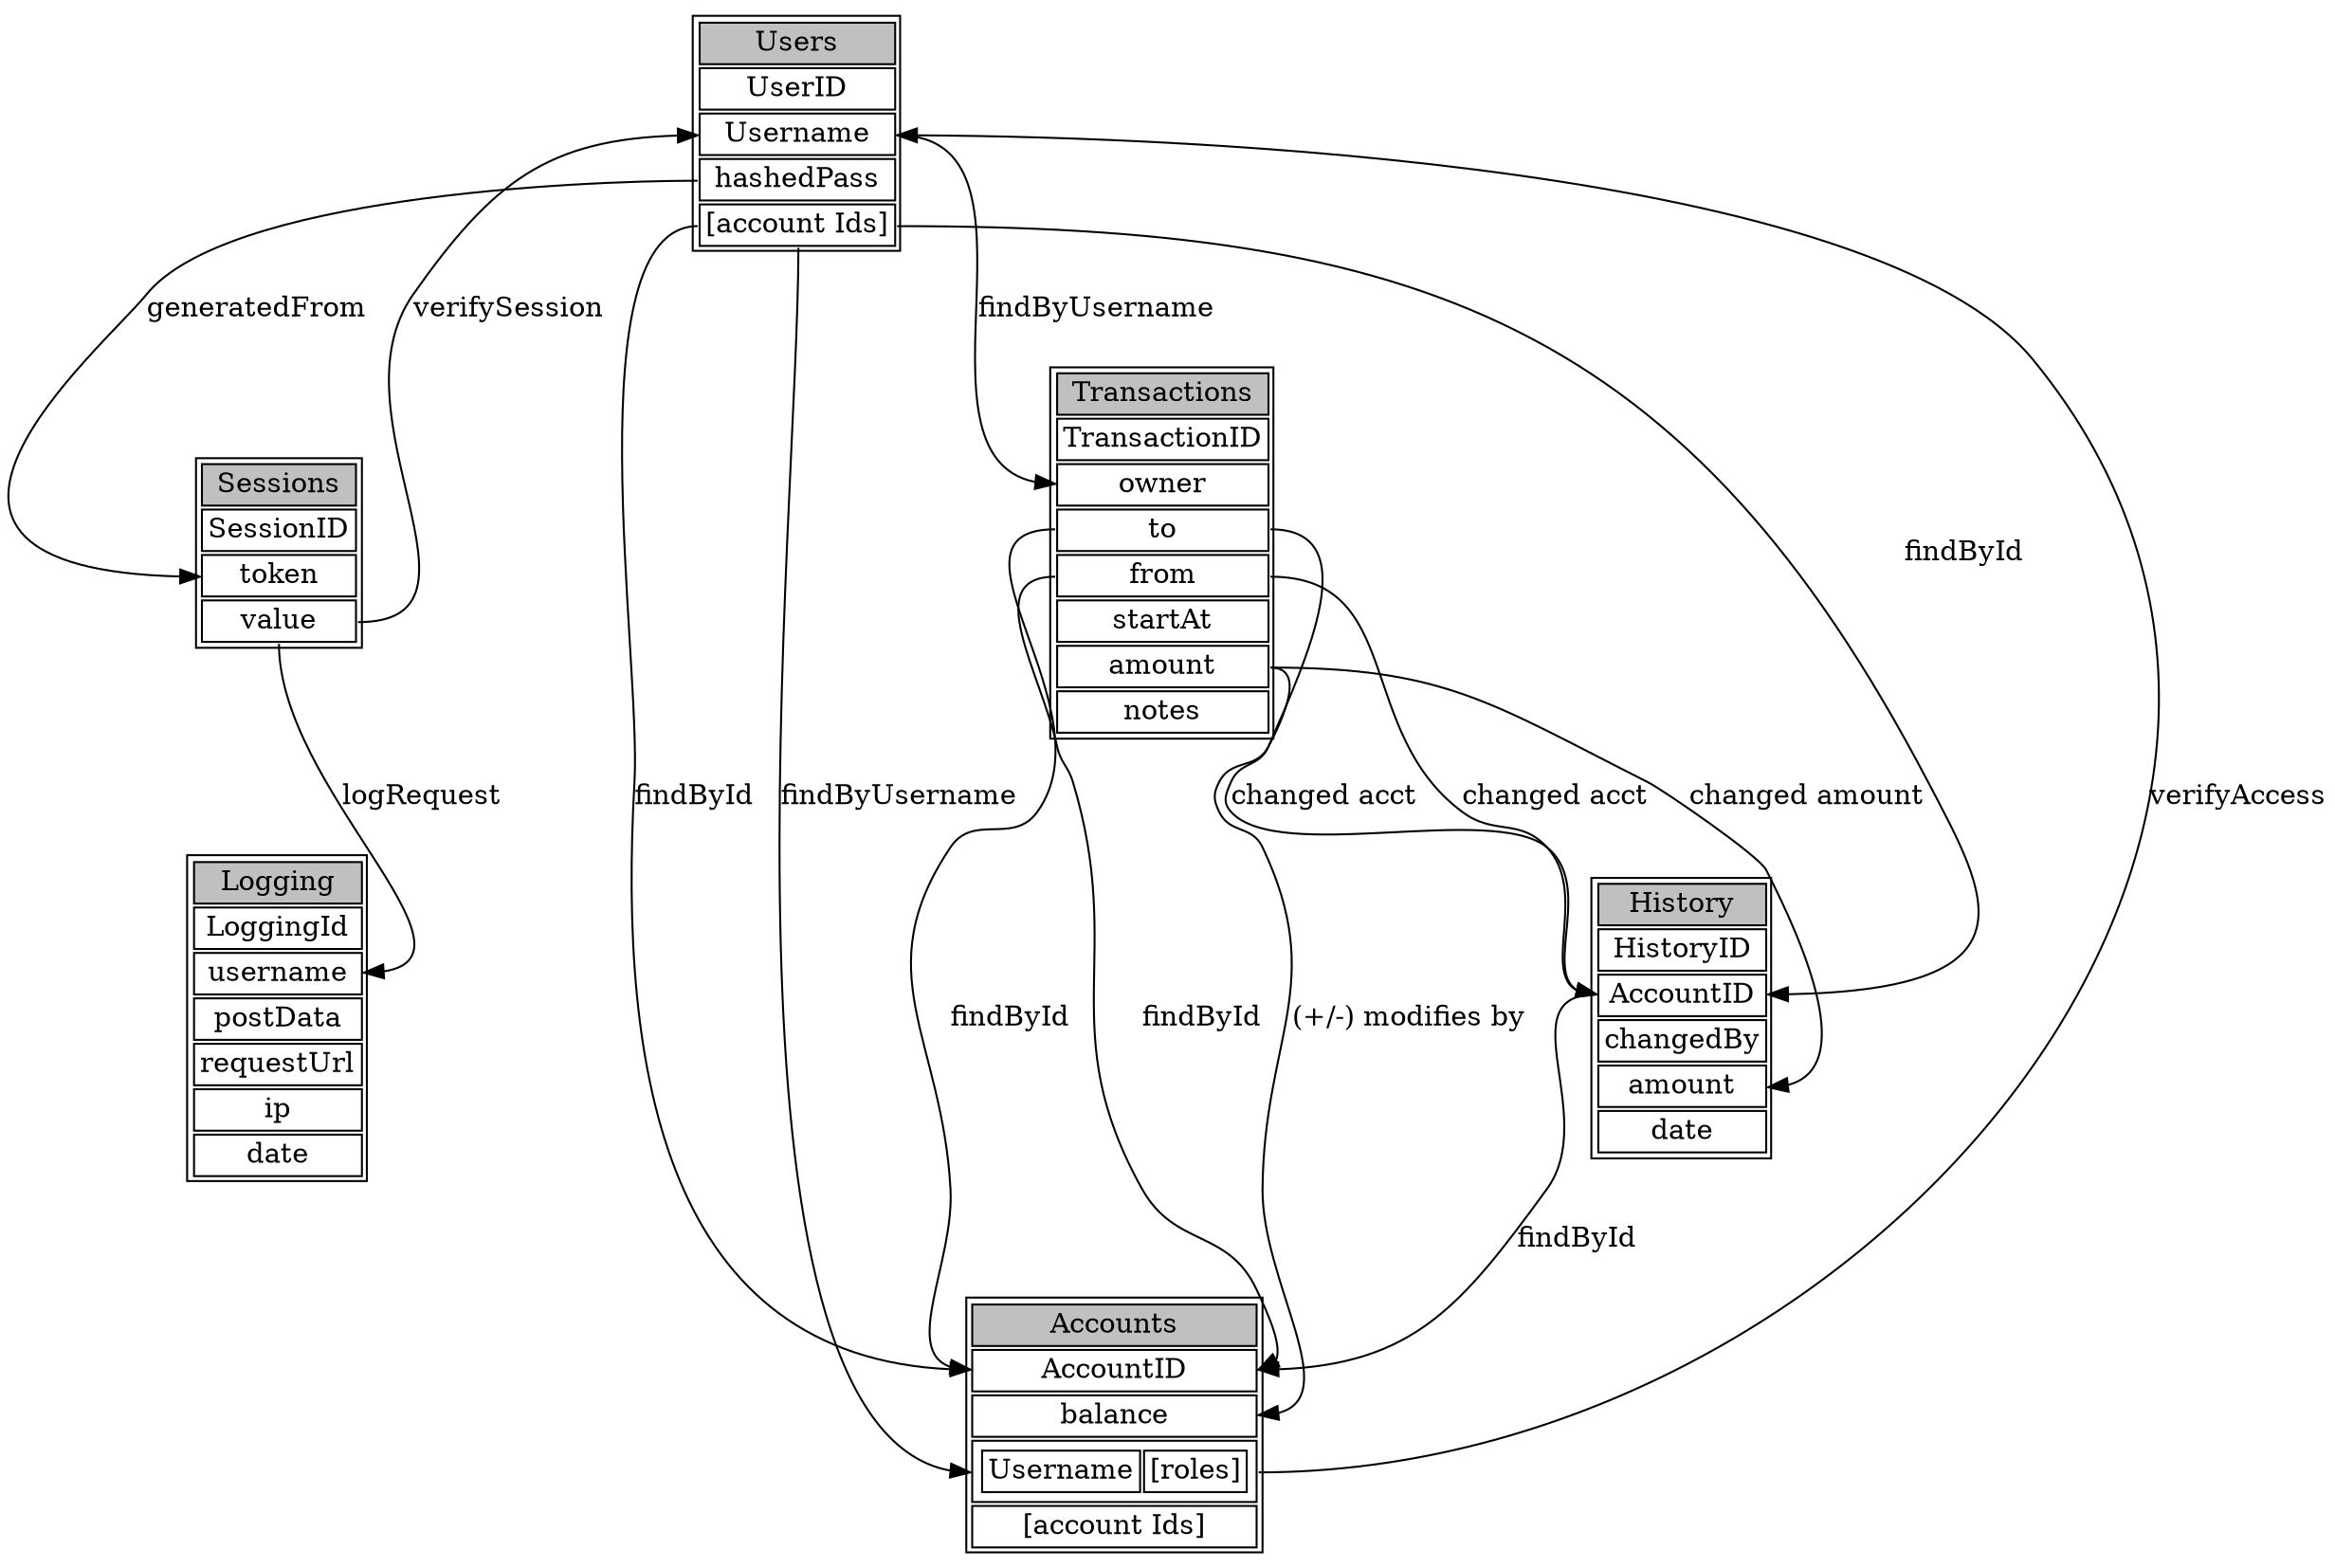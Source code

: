 digraph db {

	node [shape=none];
	graph [overlap="false" splines="true"];

	user [
		label= <<table border="1" cellborder="1">
			<tr><td port="port1" bgcolor="grey">Users</td></tr>
			<tr><td port="port2">UserID</td></tr>
			<tr><td port="port3">Username</td></tr>
			<tr><td port="port4">hashedPass</td></tr>
			<tr><td port="port5">[account Ids]</td></tr>
		</table>>
	];

	session [
		label= <<table border="1" cellborder="1">
			<tr><td port="port1" bgcolor="grey">Sessions</td></tr>
			<tr><td port="port2">SessionID</td></tr>
			<tr><td port="port3">token</td></tr>
			<tr><td port="port4">value</td></tr>
		</table>>
	];

	logging [
		label= <<table border="1" cellborder="1">
			<tr><td port="port1" bgcolor="grey">Logging</td></tr>
			<tr><td port="port2">LoggingId</td></tr>
			<tr><td port="port3">username</td></tr>
			<tr><td port="port4">postData</td></tr>
			<tr><td port="port5">requestUrl</td></tr>
			<tr><td port="port6">ip</td></tr>
			<tr><td port="port6">date</td></tr>
		</table>>
	];
	
	account [
		label= <<table border="1" cellborder="1">
			<tr><td port="port1" bgcolor="grey">Accounts</td></tr>
			<tr><td port="port2">AccountID</td></tr>
			<tr><td port="port3">balance</td></tr>
			<tr><td port="port4">
				<table border="0" cellborder="1">
					<tr><td>Username</td><td>[roles]</td></tr>
				</table>
			</td></tr>
			<tr><td port="port5">[account Ids]</td></tr>
		</table>>
	];

	transactions [
		label= <<table border="1" cellborder="1">
			<tr><td port="port1" bgcolor="grey">Transactions</td></tr>
			<tr><td port="port2">TransactionID</td></tr>
			<tr><td port="port3">owner</td></tr>
			<tr><td port="port4">to</td></tr>
			<tr><td port="port5">from</td></tr>
			<tr><td port="port6">startAt</td></tr>
			<tr><td port="port7">amount</td></tr>
			<tr><td port="port8">notes</td></tr>
		</table>>
	];

	history [
		label= <<table border="1" cellborder="1">
			<tr><td port="port1" bgcolor="grey">History</td></tr>
			<tr><td port="port2">HistoryID</td></tr>
			<tr><td port="port3">AccountID</td></tr>
			<tr><td port="port4">changedBy</td></tr>
			<tr><td port="port5">amount</td></tr>
			<tr><td port="port6">date</td></tr>
		</table>>
	];

	user:port5 -> account:port2 [label="findById"];
	user:port5 -> account:port4 [label="findByUsername"];
	user:port3 -> transactions:port3 [label="findByUsername"];
	user:port5 -> history:port3 [label="findById"];
	user:port4 -> session:port3 [label="generatedFrom"];

	session:port4 -> user:port3 [label="verifySession"];

	session:port4 -> logging:port3 [label="logRequest"];

	account:port4 -> user:port3 [label="verifyAccess"];

	transactions:port4 -> account:port2 [label="findById"];
	transactions:port5 -> account:port2 [label="findById"];
	transactions:port7 -> account:port3 [label="(+/-) modifies by"];
	transactions:port4 -> history:port3 [label="changed acct"];
	transactions:port5 -> history:port3 [label="changed acct"];
	transactions:port7 -> history:port5 [label="changed amount"];

	history:port3 -> account:port2 [label="findById"];
}
